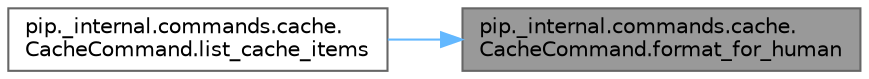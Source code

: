 digraph "pip._internal.commands.cache.CacheCommand.format_for_human"
{
 // LATEX_PDF_SIZE
  bgcolor="transparent";
  edge [fontname=Helvetica,fontsize=10,labelfontname=Helvetica,labelfontsize=10];
  node [fontname=Helvetica,fontsize=10,shape=box,height=0.2,width=0.4];
  rankdir="RL";
  Node1 [id="Node000001",label="pip._internal.commands.cache.\lCacheCommand.format_for_human",height=0.2,width=0.4,color="gray40", fillcolor="grey60", style="filled", fontcolor="black",tooltip=" "];
  Node1 -> Node2 [id="edge1_Node000001_Node000002",dir="back",color="steelblue1",style="solid",tooltip=" "];
  Node2 [id="Node000002",label="pip._internal.commands.cache.\lCacheCommand.list_cache_items",height=0.2,width=0.4,color="grey40", fillcolor="white", style="filled",URL="$classpip_1_1__internal_1_1commands_1_1cache_1_1_cache_command.html#a2ce37a7df6f31adc4de58f7a77e839de",tooltip=" "];
}
